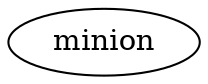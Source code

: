 digraph arbol_inorder
{
    rankdir=LR;
    node [width = 1, height = 0.25];
    //Nodes and links creation

ndminion[label="minion"];
}
